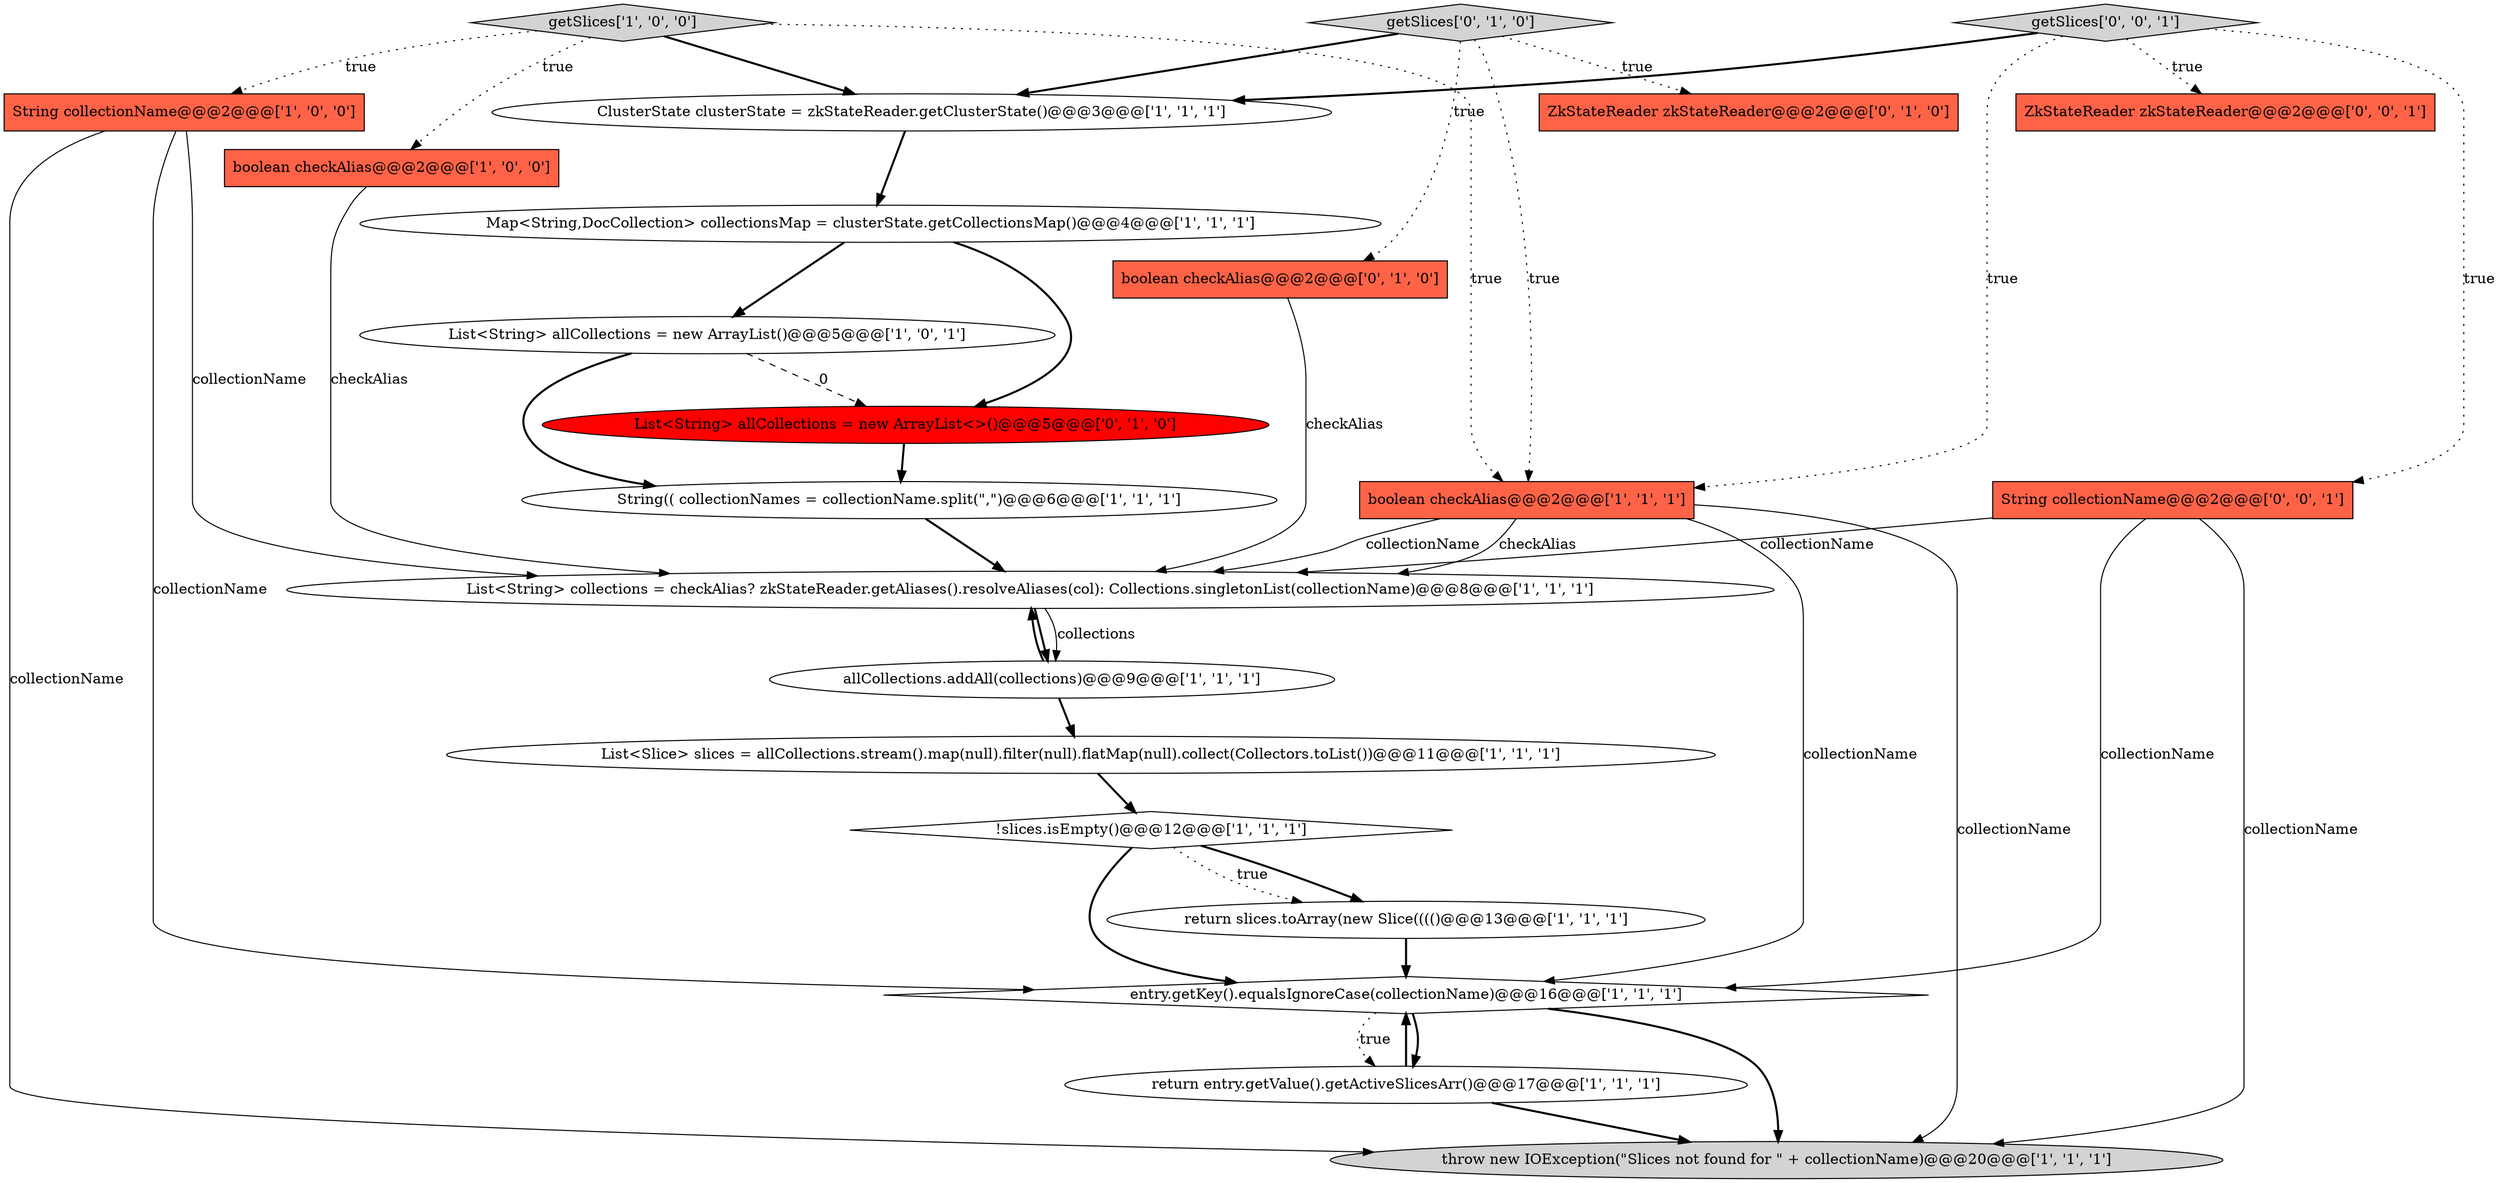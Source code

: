 digraph {
9 [style = filled, label = "String collectionName@@@2@@@['1', '0', '0']", fillcolor = tomato, shape = box image = "AAA0AAABBB1BBB"];
21 [style = filled, label = "String collectionName@@@2@@@['0', '0', '1']", fillcolor = tomato, shape = box image = "AAA0AAABBB3BBB"];
18 [style = filled, label = "List<String> allCollections = new ArrayList<>()@@@5@@@['0', '1', '0']", fillcolor = red, shape = ellipse image = "AAA1AAABBB2BBB"];
1 [style = filled, label = "String(( collectionNames = collectionName.split(\",\")@@@6@@@['1', '1', '1']", fillcolor = white, shape = ellipse image = "AAA0AAABBB1BBB"];
15 [style = filled, label = "boolean checkAlias@@@2@@@['1', '1', '1']", fillcolor = tomato, shape = box image = "AAA0AAABBB1BBB"];
5 [style = filled, label = "getSlices['1', '0', '0']", fillcolor = lightgray, shape = diamond image = "AAA0AAABBB1BBB"];
10 [style = filled, label = "boolean checkAlias@@@2@@@['1', '0', '0']", fillcolor = tomato, shape = box image = "AAA0AAABBB1BBB"];
0 [style = filled, label = "ClusterState clusterState = zkStateReader.getClusterState()@@@3@@@['1', '1', '1']", fillcolor = white, shape = ellipse image = "AAA0AAABBB1BBB"];
7 [style = filled, label = "List<String> collections = checkAlias? zkStateReader.getAliases().resolveAliases(col): Collections.singletonList(collectionName)@@@8@@@['1', '1', '1']", fillcolor = white, shape = ellipse image = "AAA0AAABBB1BBB"];
20 [style = filled, label = "ZkStateReader zkStateReader@@@2@@@['0', '0', '1']", fillcolor = tomato, shape = box image = "AAA0AAABBB3BBB"];
19 [style = filled, label = "boolean checkAlias@@@2@@@['0', '1', '0']", fillcolor = tomato, shape = box image = "AAA0AAABBB2BBB"];
22 [style = filled, label = "getSlices['0', '0', '1']", fillcolor = lightgray, shape = diamond image = "AAA0AAABBB3BBB"];
14 [style = filled, label = "throw new IOException(\"Slices not found for \" + collectionName)@@@20@@@['1', '1', '1']", fillcolor = lightgray, shape = ellipse image = "AAA0AAABBB1BBB"];
8 [style = filled, label = "List<Slice> slices = allCollections.stream().map(null).filter(null).flatMap(null).collect(Collectors.toList())@@@11@@@['1', '1', '1']", fillcolor = white, shape = ellipse image = "AAA0AAABBB1BBB"];
12 [style = filled, label = "entry.getKey().equalsIgnoreCase(collectionName)@@@16@@@['1', '1', '1']", fillcolor = white, shape = diamond image = "AAA0AAABBB1BBB"];
4 [style = filled, label = "List<String> allCollections = new ArrayList()@@@5@@@['1', '0', '1']", fillcolor = white, shape = ellipse image = "AAA0AAABBB1BBB"];
16 [style = filled, label = "getSlices['0', '1', '0']", fillcolor = lightgray, shape = diamond image = "AAA0AAABBB2BBB"];
13 [style = filled, label = "Map<String,DocCollection> collectionsMap = clusterState.getCollectionsMap()@@@4@@@['1', '1', '1']", fillcolor = white, shape = ellipse image = "AAA0AAABBB1BBB"];
6 [style = filled, label = "return entry.getValue().getActiveSlicesArr()@@@17@@@['1', '1', '1']", fillcolor = white, shape = ellipse image = "AAA0AAABBB1BBB"];
2 [style = filled, label = "!slices.isEmpty()@@@12@@@['1', '1', '1']", fillcolor = white, shape = diamond image = "AAA0AAABBB1BBB"];
17 [style = filled, label = "ZkStateReader zkStateReader@@@2@@@['0', '1', '0']", fillcolor = tomato, shape = box image = "AAA0AAABBB2BBB"];
3 [style = filled, label = "allCollections.addAll(collections)@@@9@@@['1', '1', '1']", fillcolor = white, shape = ellipse image = "AAA0AAABBB1BBB"];
11 [style = filled, label = "return slices.toArray(new Slice(((()@@@13@@@['1', '1', '1']", fillcolor = white, shape = ellipse image = "AAA0AAABBB1BBB"];
22->21 [style = dotted, label="true"];
16->19 [style = dotted, label="true"];
4->18 [style = dashed, label="0"];
16->0 [style = bold, label=""];
0->13 [style = bold, label=""];
15->12 [style = solid, label="collectionName"];
15->7 [style = solid, label="collectionName"];
19->7 [style = solid, label="checkAlias"];
5->10 [style = dotted, label="true"];
16->17 [style = dotted, label="true"];
10->7 [style = solid, label="checkAlias"];
21->14 [style = solid, label="collectionName"];
11->12 [style = bold, label=""];
12->6 [style = bold, label=""];
1->7 [style = bold, label=""];
5->15 [style = dotted, label="true"];
7->3 [style = bold, label=""];
2->12 [style = bold, label=""];
7->3 [style = solid, label="collections"];
2->11 [style = dotted, label="true"];
6->14 [style = bold, label=""];
15->7 [style = solid, label="checkAlias"];
22->20 [style = dotted, label="true"];
22->0 [style = bold, label=""];
8->2 [style = bold, label=""];
3->7 [style = bold, label=""];
9->7 [style = solid, label="collectionName"];
15->14 [style = solid, label="collectionName"];
5->0 [style = bold, label=""];
18->1 [style = bold, label=""];
12->6 [style = dotted, label="true"];
3->8 [style = bold, label=""];
9->12 [style = solid, label="collectionName"];
12->14 [style = bold, label=""];
5->9 [style = dotted, label="true"];
4->1 [style = bold, label=""];
9->14 [style = solid, label="collectionName"];
21->12 [style = solid, label="collectionName"];
22->15 [style = dotted, label="true"];
2->11 [style = bold, label=""];
21->7 [style = solid, label="collectionName"];
13->18 [style = bold, label=""];
16->15 [style = dotted, label="true"];
13->4 [style = bold, label=""];
6->12 [style = bold, label=""];
}
